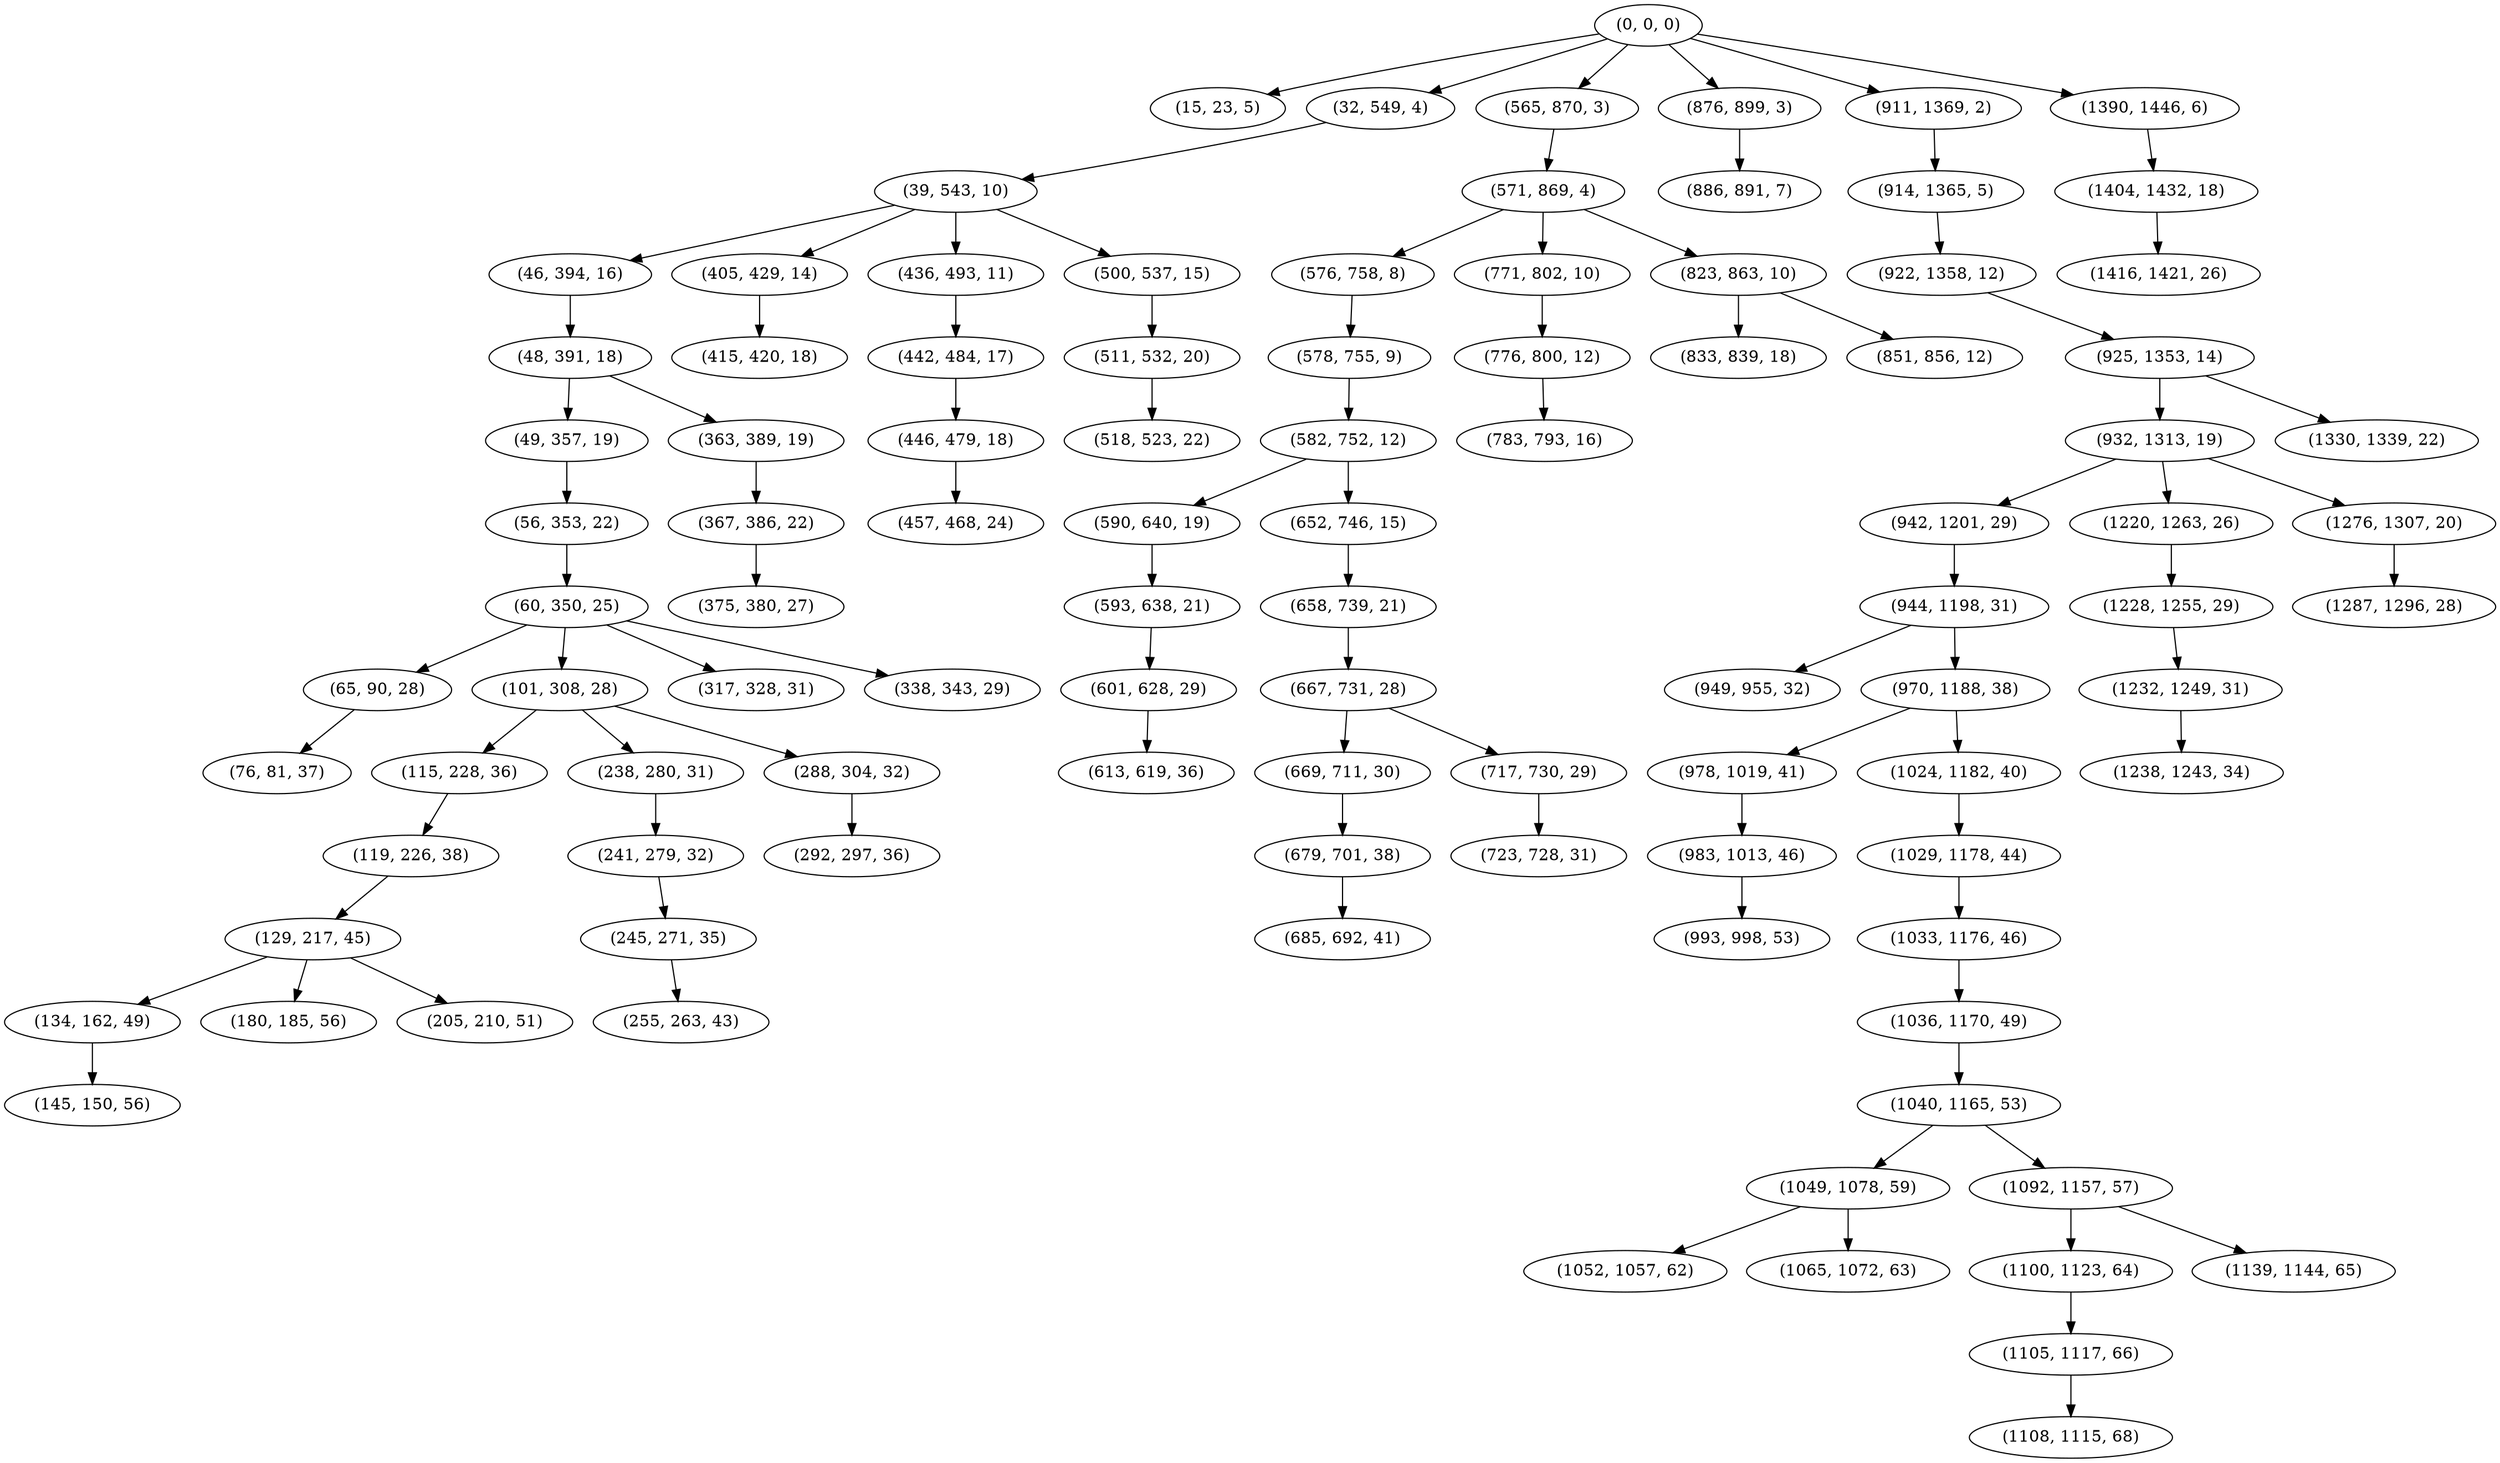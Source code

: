 digraph tree {
    "(0, 0, 0)";
    "(15, 23, 5)";
    "(32, 549, 4)";
    "(39, 543, 10)";
    "(46, 394, 16)";
    "(48, 391, 18)";
    "(49, 357, 19)";
    "(56, 353, 22)";
    "(60, 350, 25)";
    "(65, 90, 28)";
    "(76, 81, 37)";
    "(101, 308, 28)";
    "(115, 228, 36)";
    "(119, 226, 38)";
    "(129, 217, 45)";
    "(134, 162, 49)";
    "(145, 150, 56)";
    "(180, 185, 56)";
    "(205, 210, 51)";
    "(238, 280, 31)";
    "(241, 279, 32)";
    "(245, 271, 35)";
    "(255, 263, 43)";
    "(288, 304, 32)";
    "(292, 297, 36)";
    "(317, 328, 31)";
    "(338, 343, 29)";
    "(363, 389, 19)";
    "(367, 386, 22)";
    "(375, 380, 27)";
    "(405, 429, 14)";
    "(415, 420, 18)";
    "(436, 493, 11)";
    "(442, 484, 17)";
    "(446, 479, 18)";
    "(457, 468, 24)";
    "(500, 537, 15)";
    "(511, 532, 20)";
    "(518, 523, 22)";
    "(565, 870, 3)";
    "(571, 869, 4)";
    "(576, 758, 8)";
    "(578, 755, 9)";
    "(582, 752, 12)";
    "(590, 640, 19)";
    "(593, 638, 21)";
    "(601, 628, 29)";
    "(613, 619, 36)";
    "(652, 746, 15)";
    "(658, 739, 21)";
    "(667, 731, 28)";
    "(669, 711, 30)";
    "(679, 701, 38)";
    "(685, 692, 41)";
    "(717, 730, 29)";
    "(723, 728, 31)";
    "(771, 802, 10)";
    "(776, 800, 12)";
    "(783, 793, 16)";
    "(823, 863, 10)";
    "(833, 839, 18)";
    "(851, 856, 12)";
    "(876, 899, 3)";
    "(886, 891, 7)";
    "(911, 1369, 2)";
    "(914, 1365, 5)";
    "(922, 1358, 12)";
    "(925, 1353, 14)";
    "(932, 1313, 19)";
    "(942, 1201, 29)";
    "(944, 1198, 31)";
    "(949, 955, 32)";
    "(970, 1188, 38)";
    "(978, 1019, 41)";
    "(983, 1013, 46)";
    "(993, 998, 53)";
    "(1024, 1182, 40)";
    "(1029, 1178, 44)";
    "(1033, 1176, 46)";
    "(1036, 1170, 49)";
    "(1040, 1165, 53)";
    "(1049, 1078, 59)";
    "(1052, 1057, 62)";
    "(1065, 1072, 63)";
    "(1092, 1157, 57)";
    "(1100, 1123, 64)";
    "(1105, 1117, 66)";
    "(1108, 1115, 68)";
    "(1139, 1144, 65)";
    "(1220, 1263, 26)";
    "(1228, 1255, 29)";
    "(1232, 1249, 31)";
    "(1238, 1243, 34)";
    "(1276, 1307, 20)";
    "(1287, 1296, 28)";
    "(1330, 1339, 22)";
    "(1390, 1446, 6)";
    "(1404, 1432, 18)";
    "(1416, 1421, 26)";
    "(0, 0, 0)" -> "(15, 23, 5)";
    "(0, 0, 0)" -> "(32, 549, 4)";
    "(0, 0, 0)" -> "(565, 870, 3)";
    "(0, 0, 0)" -> "(876, 899, 3)";
    "(0, 0, 0)" -> "(911, 1369, 2)";
    "(0, 0, 0)" -> "(1390, 1446, 6)";
    "(32, 549, 4)" -> "(39, 543, 10)";
    "(39, 543, 10)" -> "(46, 394, 16)";
    "(39, 543, 10)" -> "(405, 429, 14)";
    "(39, 543, 10)" -> "(436, 493, 11)";
    "(39, 543, 10)" -> "(500, 537, 15)";
    "(46, 394, 16)" -> "(48, 391, 18)";
    "(48, 391, 18)" -> "(49, 357, 19)";
    "(48, 391, 18)" -> "(363, 389, 19)";
    "(49, 357, 19)" -> "(56, 353, 22)";
    "(56, 353, 22)" -> "(60, 350, 25)";
    "(60, 350, 25)" -> "(65, 90, 28)";
    "(60, 350, 25)" -> "(101, 308, 28)";
    "(60, 350, 25)" -> "(317, 328, 31)";
    "(60, 350, 25)" -> "(338, 343, 29)";
    "(65, 90, 28)" -> "(76, 81, 37)";
    "(101, 308, 28)" -> "(115, 228, 36)";
    "(101, 308, 28)" -> "(238, 280, 31)";
    "(101, 308, 28)" -> "(288, 304, 32)";
    "(115, 228, 36)" -> "(119, 226, 38)";
    "(119, 226, 38)" -> "(129, 217, 45)";
    "(129, 217, 45)" -> "(134, 162, 49)";
    "(129, 217, 45)" -> "(180, 185, 56)";
    "(129, 217, 45)" -> "(205, 210, 51)";
    "(134, 162, 49)" -> "(145, 150, 56)";
    "(238, 280, 31)" -> "(241, 279, 32)";
    "(241, 279, 32)" -> "(245, 271, 35)";
    "(245, 271, 35)" -> "(255, 263, 43)";
    "(288, 304, 32)" -> "(292, 297, 36)";
    "(363, 389, 19)" -> "(367, 386, 22)";
    "(367, 386, 22)" -> "(375, 380, 27)";
    "(405, 429, 14)" -> "(415, 420, 18)";
    "(436, 493, 11)" -> "(442, 484, 17)";
    "(442, 484, 17)" -> "(446, 479, 18)";
    "(446, 479, 18)" -> "(457, 468, 24)";
    "(500, 537, 15)" -> "(511, 532, 20)";
    "(511, 532, 20)" -> "(518, 523, 22)";
    "(565, 870, 3)" -> "(571, 869, 4)";
    "(571, 869, 4)" -> "(576, 758, 8)";
    "(571, 869, 4)" -> "(771, 802, 10)";
    "(571, 869, 4)" -> "(823, 863, 10)";
    "(576, 758, 8)" -> "(578, 755, 9)";
    "(578, 755, 9)" -> "(582, 752, 12)";
    "(582, 752, 12)" -> "(590, 640, 19)";
    "(582, 752, 12)" -> "(652, 746, 15)";
    "(590, 640, 19)" -> "(593, 638, 21)";
    "(593, 638, 21)" -> "(601, 628, 29)";
    "(601, 628, 29)" -> "(613, 619, 36)";
    "(652, 746, 15)" -> "(658, 739, 21)";
    "(658, 739, 21)" -> "(667, 731, 28)";
    "(667, 731, 28)" -> "(669, 711, 30)";
    "(667, 731, 28)" -> "(717, 730, 29)";
    "(669, 711, 30)" -> "(679, 701, 38)";
    "(679, 701, 38)" -> "(685, 692, 41)";
    "(717, 730, 29)" -> "(723, 728, 31)";
    "(771, 802, 10)" -> "(776, 800, 12)";
    "(776, 800, 12)" -> "(783, 793, 16)";
    "(823, 863, 10)" -> "(833, 839, 18)";
    "(823, 863, 10)" -> "(851, 856, 12)";
    "(876, 899, 3)" -> "(886, 891, 7)";
    "(911, 1369, 2)" -> "(914, 1365, 5)";
    "(914, 1365, 5)" -> "(922, 1358, 12)";
    "(922, 1358, 12)" -> "(925, 1353, 14)";
    "(925, 1353, 14)" -> "(932, 1313, 19)";
    "(925, 1353, 14)" -> "(1330, 1339, 22)";
    "(932, 1313, 19)" -> "(942, 1201, 29)";
    "(932, 1313, 19)" -> "(1220, 1263, 26)";
    "(932, 1313, 19)" -> "(1276, 1307, 20)";
    "(942, 1201, 29)" -> "(944, 1198, 31)";
    "(944, 1198, 31)" -> "(949, 955, 32)";
    "(944, 1198, 31)" -> "(970, 1188, 38)";
    "(970, 1188, 38)" -> "(978, 1019, 41)";
    "(970, 1188, 38)" -> "(1024, 1182, 40)";
    "(978, 1019, 41)" -> "(983, 1013, 46)";
    "(983, 1013, 46)" -> "(993, 998, 53)";
    "(1024, 1182, 40)" -> "(1029, 1178, 44)";
    "(1029, 1178, 44)" -> "(1033, 1176, 46)";
    "(1033, 1176, 46)" -> "(1036, 1170, 49)";
    "(1036, 1170, 49)" -> "(1040, 1165, 53)";
    "(1040, 1165, 53)" -> "(1049, 1078, 59)";
    "(1040, 1165, 53)" -> "(1092, 1157, 57)";
    "(1049, 1078, 59)" -> "(1052, 1057, 62)";
    "(1049, 1078, 59)" -> "(1065, 1072, 63)";
    "(1092, 1157, 57)" -> "(1100, 1123, 64)";
    "(1092, 1157, 57)" -> "(1139, 1144, 65)";
    "(1100, 1123, 64)" -> "(1105, 1117, 66)";
    "(1105, 1117, 66)" -> "(1108, 1115, 68)";
    "(1220, 1263, 26)" -> "(1228, 1255, 29)";
    "(1228, 1255, 29)" -> "(1232, 1249, 31)";
    "(1232, 1249, 31)" -> "(1238, 1243, 34)";
    "(1276, 1307, 20)" -> "(1287, 1296, 28)";
    "(1390, 1446, 6)" -> "(1404, 1432, 18)";
    "(1404, 1432, 18)" -> "(1416, 1421, 26)";
}
